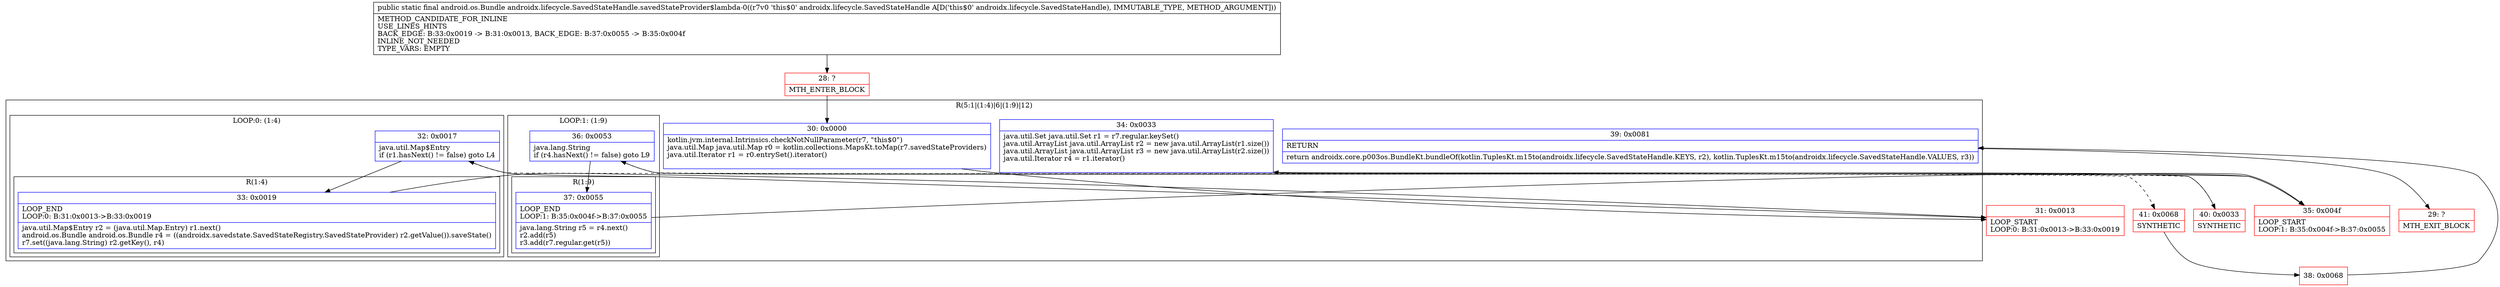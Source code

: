digraph "CFG forandroidx.lifecycle.SavedStateHandle.savedStateProvider$lambda\-0(Landroidx\/lifecycle\/SavedStateHandle;)Landroid\/os\/Bundle;" {
subgraph cluster_Region_695295492 {
label = "R(5:1|(1:4)|6|(1:9)|12)";
node [shape=record,color=blue];
Node_30 [shape=record,label="{30\:\ 0x0000|kotlin.jvm.internal.Intrinsics.checkNotNullParameter(r7, \"this$0\")\ljava.util.Map java.util.Map r0 = kotlin.collections.MapsKt.toMap(r7.savedStateProviders)\ljava.util.Iterator r1 = r0.entrySet().iterator()\l\l}"];
subgraph cluster_LoopRegion_1284356527 {
label = "LOOP:0: (1:4)";
node [shape=record,color=blue];
Node_32 [shape=record,label="{32\:\ 0x0017|java.util.Map$Entry \lif (r1.hasNext() != false) goto L4\l}"];
subgraph cluster_Region_453209362 {
label = "R(1:4)";
node [shape=record,color=blue];
Node_33 [shape=record,label="{33\:\ 0x0019|LOOP_END\lLOOP:0: B:31:0x0013\-\>B:33:0x0019\l|java.util.Map$Entry r2 = (java.util.Map.Entry) r1.next()\landroid.os.Bundle android.os.Bundle r4 = ((androidx.savedstate.SavedStateRegistry.SavedStateProvider) r2.getValue()).saveState()\lr7.set((java.lang.String) r2.getKey(), r4)\l}"];
}
}
Node_34 [shape=record,label="{34\:\ 0x0033|java.util.Set java.util.Set r1 = r7.regular.keySet()\ljava.util.ArrayList java.util.ArrayList r2 = new java.util.ArrayList(r1.size())\ljava.util.ArrayList java.util.ArrayList r3 = new java.util.ArrayList(r2.size())\ljava.util.Iterator r4 = r1.iterator()\l\l}"];
subgraph cluster_LoopRegion_1043276925 {
label = "LOOP:1: (1:9)";
node [shape=record,color=blue];
Node_36 [shape=record,label="{36\:\ 0x0053|java.lang.String \lif (r4.hasNext() != false) goto L9\l}"];
subgraph cluster_Region_1190135006 {
label = "R(1:9)";
node [shape=record,color=blue];
Node_37 [shape=record,label="{37\:\ 0x0055|LOOP_END\lLOOP:1: B:35:0x004f\-\>B:37:0x0055\l|java.lang.String r5 = r4.next()\lr2.add(r5)\lr3.add(r7.regular.get(r5))\l}"];
}
}
Node_39 [shape=record,label="{39\:\ 0x0081|RETURN\l|return androidx.core.p003os.BundleKt.bundleOf(kotlin.TuplesKt.m15to(androidx.lifecycle.SavedStateHandle.KEYS, r2), kotlin.TuplesKt.m15to(androidx.lifecycle.SavedStateHandle.VALUES, r3))\l}"];
}
Node_28 [shape=record,color=red,label="{28\:\ ?|MTH_ENTER_BLOCK\l}"];
Node_31 [shape=record,color=red,label="{31\:\ 0x0013|LOOP_START\lLOOP:0: B:31:0x0013\-\>B:33:0x0019\l}"];
Node_40 [shape=record,color=red,label="{40\:\ 0x0033|SYNTHETIC\l}"];
Node_35 [shape=record,color=red,label="{35\:\ 0x004f|LOOP_START\lLOOP:1: B:35:0x004f\-\>B:37:0x0055\l}"];
Node_41 [shape=record,color=red,label="{41\:\ 0x0068|SYNTHETIC\l}"];
Node_38 [shape=record,color=red,label="{38\:\ 0x0068}"];
Node_29 [shape=record,color=red,label="{29\:\ ?|MTH_EXIT_BLOCK\l}"];
MethodNode[shape=record,label="{public static final android.os.Bundle androidx.lifecycle.SavedStateHandle.savedStateProvider$lambda\-0((r7v0 'this$0' androidx.lifecycle.SavedStateHandle A[D('this$0' androidx.lifecycle.SavedStateHandle), IMMUTABLE_TYPE, METHOD_ARGUMENT]))  | METHOD_CANDIDATE_FOR_INLINE\lUSE_LINES_HINTS\lBACK_EDGE: B:33:0x0019 \-\> B:31:0x0013, BACK_EDGE: B:37:0x0055 \-\> B:35:0x004f\lINLINE_NOT_NEEDED\lTYPE_VARS: EMPTY\l}"];
MethodNode -> Node_28;Node_30 -> Node_31;
Node_32 -> Node_33;
Node_32 -> Node_40[style=dashed];
Node_33 -> Node_31;
Node_34 -> Node_35;
Node_36 -> Node_37;
Node_36 -> Node_41[style=dashed];
Node_37 -> Node_35;
Node_39 -> Node_29;
Node_28 -> Node_30;
Node_31 -> Node_32;
Node_40 -> Node_34;
Node_35 -> Node_36;
Node_41 -> Node_38;
Node_38 -> Node_39;
}

